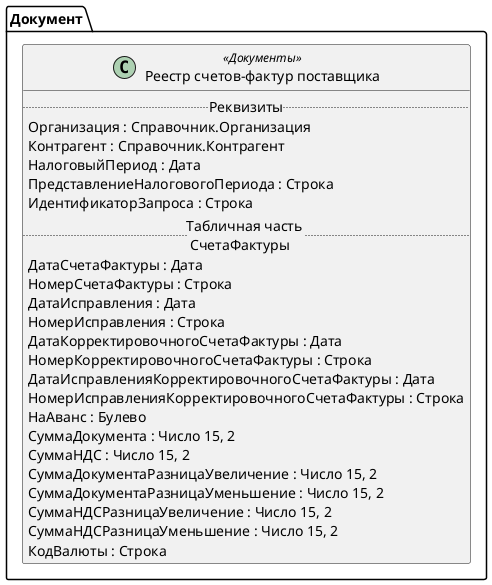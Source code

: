 ﻿@startuml РеестрСчетовФактурПоставщика
'!include templates.wsd
'..\include templates.wsd
class Документ.РеестрСчетовФактурПоставщика as "Реестр счетов-фактур поставщика" <<Документы>>
{
..Реквизиты..
Организация : Справочник.Организация
Контрагент : Справочник.Контрагент
НалоговыйПериод : Дата
ПредставлениеНалоговогоПериода : Строка
ИдентификаторЗапроса : Строка
..Табличная часть \n СчетаФактуры..
ДатаСчетаФактуры : Дата
НомерСчетаФактуры : Строка
ДатаИсправления : Дата
НомерИсправления : Строка
ДатаКорректировочногоСчетаФактуры : Дата
НомерКорректировочногоСчетаФактуры : Строка
ДатаИсправленияКорректировочногоСчетаФактуры : Дата
НомерИсправленияКорректировочногоСчетаФактуры : Строка
НаАванс : Булево
СуммаДокумента : Число 15, 2
СуммаНДС : Число 15, 2
СуммаДокументаРазницаУвеличение : Число 15, 2
СуммаДокументаРазницаУменьшение : Число 15, 2
СуммаНДСРазницаУвеличение : Число 15, 2
СуммаНДСРазницаУменьшение : Число 15, 2
КодВалюты : Строка
}
@enduml
